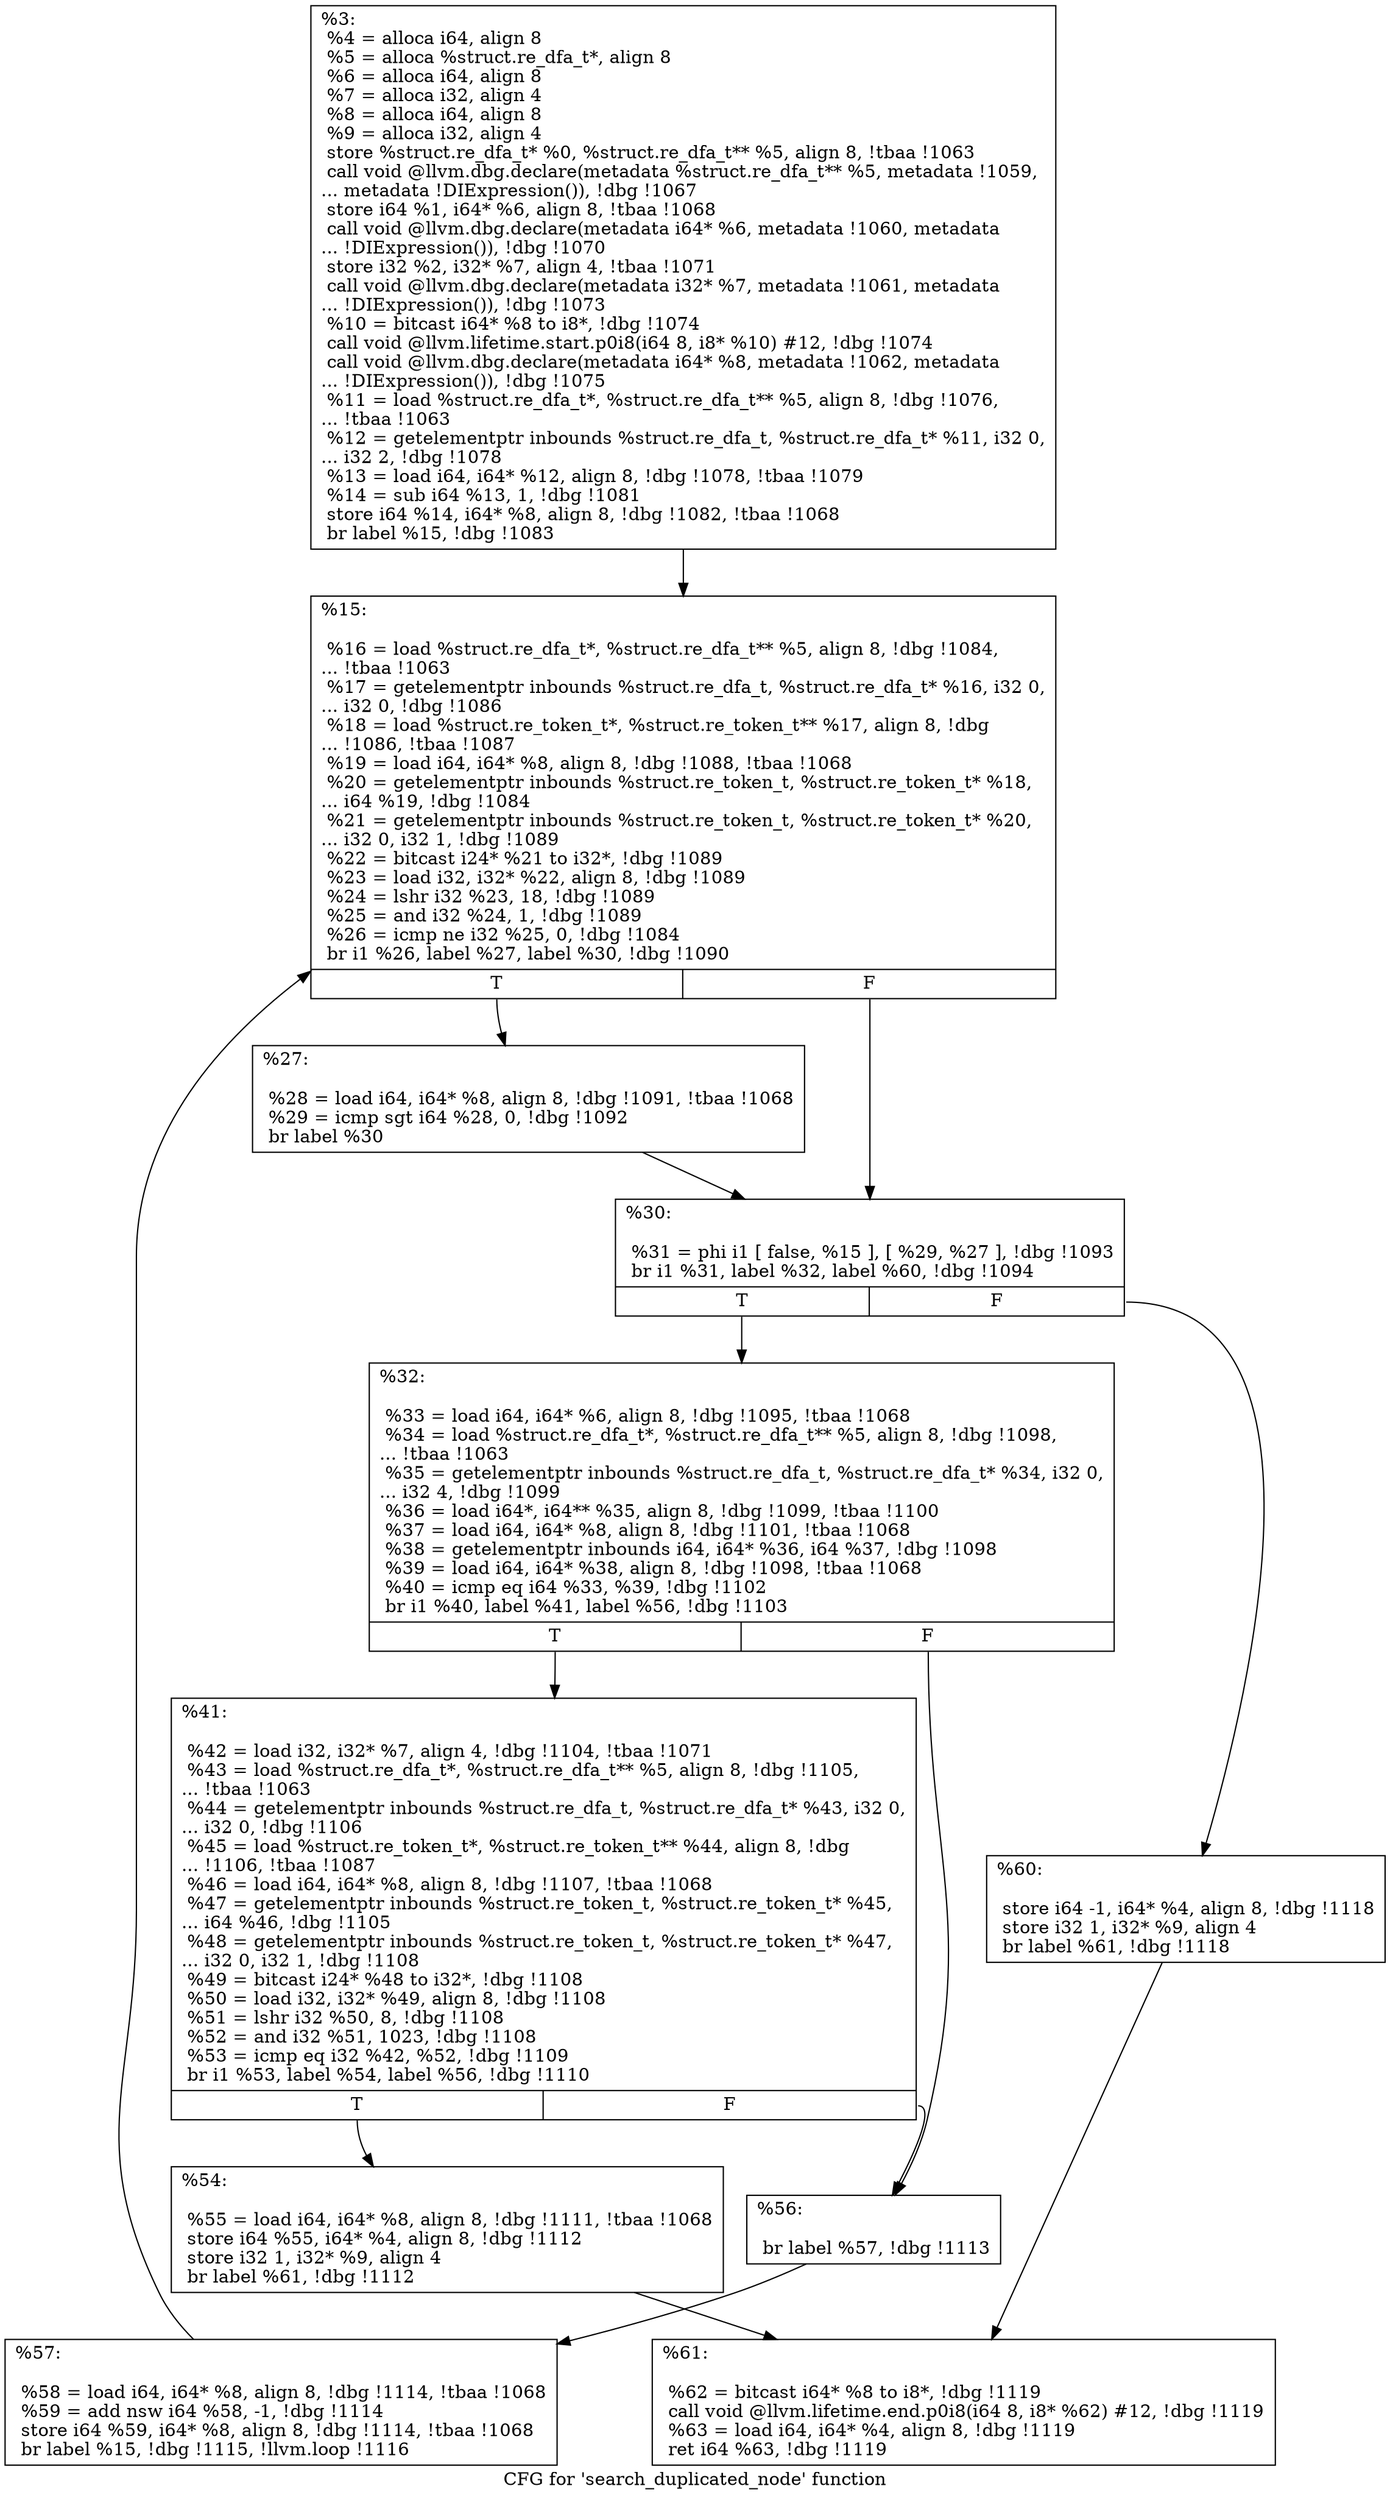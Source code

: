 digraph "CFG for 'search_duplicated_node' function" {
	label="CFG for 'search_duplicated_node' function";

	Node0xb999d0 [shape=record,label="{%3:\l  %4 = alloca i64, align 8\l  %5 = alloca %struct.re_dfa_t*, align 8\l  %6 = alloca i64, align 8\l  %7 = alloca i32, align 4\l  %8 = alloca i64, align 8\l  %9 = alloca i32, align 4\l  store %struct.re_dfa_t* %0, %struct.re_dfa_t** %5, align 8, !tbaa !1063\l  call void @llvm.dbg.declare(metadata %struct.re_dfa_t** %5, metadata !1059,\l... metadata !DIExpression()), !dbg !1067\l  store i64 %1, i64* %6, align 8, !tbaa !1068\l  call void @llvm.dbg.declare(metadata i64* %6, metadata !1060, metadata\l... !DIExpression()), !dbg !1070\l  store i32 %2, i32* %7, align 4, !tbaa !1071\l  call void @llvm.dbg.declare(metadata i32* %7, metadata !1061, metadata\l... !DIExpression()), !dbg !1073\l  %10 = bitcast i64* %8 to i8*, !dbg !1074\l  call void @llvm.lifetime.start.p0i8(i64 8, i8* %10) #12, !dbg !1074\l  call void @llvm.dbg.declare(metadata i64* %8, metadata !1062, metadata\l... !DIExpression()), !dbg !1075\l  %11 = load %struct.re_dfa_t*, %struct.re_dfa_t** %5, align 8, !dbg !1076,\l... !tbaa !1063\l  %12 = getelementptr inbounds %struct.re_dfa_t, %struct.re_dfa_t* %11, i32 0,\l... i32 2, !dbg !1078\l  %13 = load i64, i64* %12, align 8, !dbg !1078, !tbaa !1079\l  %14 = sub i64 %13, 1, !dbg !1081\l  store i64 %14, i64* %8, align 8, !dbg !1082, !tbaa !1068\l  br label %15, !dbg !1083\l}"];
	Node0xb999d0 -> Node0xb9d670;
	Node0xb9d670 [shape=record,label="{%15:\l\l  %16 = load %struct.re_dfa_t*, %struct.re_dfa_t** %5, align 8, !dbg !1084,\l... !tbaa !1063\l  %17 = getelementptr inbounds %struct.re_dfa_t, %struct.re_dfa_t* %16, i32 0,\l... i32 0, !dbg !1086\l  %18 = load %struct.re_token_t*, %struct.re_token_t** %17, align 8, !dbg\l... !1086, !tbaa !1087\l  %19 = load i64, i64* %8, align 8, !dbg !1088, !tbaa !1068\l  %20 = getelementptr inbounds %struct.re_token_t, %struct.re_token_t* %18,\l... i64 %19, !dbg !1084\l  %21 = getelementptr inbounds %struct.re_token_t, %struct.re_token_t* %20,\l... i32 0, i32 1, !dbg !1089\l  %22 = bitcast i24* %21 to i32*, !dbg !1089\l  %23 = load i32, i32* %22, align 8, !dbg !1089\l  %24 = lshr i32 %23, 18, !dbg !1089\l  %25 = and i32 %24, 1, !dbg !1089\l  %26 = icmp ne i32 %25, 0, !dbg !1084\l  br i1 %26, label %27, label %30, !dbg !1090\l|{<s0>T|<s1>F}}"];
	Node0xb9d670:s0 -> Node0xb9d6c0;
	Node0xb9d670:s1 -> Node0xb9d710;
	Node0xb9d6c0 [shape=record,label="{%27:\l\l  %28 = load i64, i64* %8, align 8, !dbg !1091, !tbaa !1068\l  %29 = icmp sgt i64 %28, 0, !dbg !1092\l  br label %30\l}"];
	Node0xb9d6c0 -> Node0xb9d710;
	Node0xb9d710 [shape=record,label="{%30:\l\l  %31 = phi i1 [ false, %15 ], [ %29, %27 ], !dbg !1093\l  br i1 %31, label %32, label %60, !dbg !1094\l|{<s0>T|<s1>F}}"];
	Node0xb9d710:s0 -> Node0xb9d760;
	Node0xb9d710:s1 -> Node0xb9d8f0;
	Node0xb9d760 [shape=record,label="{%32:\l\l  %33 = load i64, i64* %6, align 8, !dbg !1095, !tbaa !1068\l  %34 = load %struct.re_dfa_t*, %struct.re_dfa_t** %5, align 8, !dbg !1098,\l... !tbaa !1063\l  %35 = getelementptr inbounds %struct.re_dfa_t, %struct.re_dfa_t* %34, i32 0,\l... i32 4, !dbg !1099\l  %36 = load i64*, i64** %35, align 8, !dbg !1099, !tbaa !1100\l  %37 = load i64, i64* %8, align 8, !dbg !1101, !tbaa !1068\l  %38 = getelementptr inbounds i64, i64* %36, i64 %37, !dbg !1098\l  %39 = load i64, i64* %38, align 8, !dbg !1098, !tbaa !1068\l  %40 = icmp eq i64 %33, %39, !dbg !1102\l  br i1 %40, label %41, label %56, !dbg !1103\l|{<s0>T|<s1>F}}"];
	Node0xb9d760:s0 -> Node0xb9d7b0;
	Node0xb9d760:s1 -> Node0xb9d850;
	Node0xb9d7b0 [shape=record,label="{%41:\l\l  %42 = load i32, i32* %7, align 4, !dbg !1104, !tbaa !1071\l  %43 = load %struct.re_dfa_t*, %struct.re_dfa_t** %5, align 8, !dbg !1105,\l... !tbaa !1063\l  %44 = getelementptr inbounds %struct.re_dfa_t, %struct.re_dfa_t* %43, i32 0,\l... i32 0, !dbg !1106\l  %45 = load %struct.re_token_t*, %struct.re_token_t** %44, align 8, !dbg\l... !1106, !tbaa !1087\l  %46 = load i64, i64* %8, align 8, !dbg !1107, !tbaa !1068\l  %47 = getelementptr inbounds %struct.re_token_t, %struct.re_token_t* %45,\l... i64 %46, !dbg !1105\l  %48 = getelementptr inbounds %struct.re_token_t, %struct.re_token_t* %47,\l... i32 0, i32 1, !dbg !1108\l  %49 = bitcast i24* %48 to i32*, !dbg !1108\l  %50 = load i32, i32* %49, align 8, !dbg !1108\l  %51 = lshr i32 %50, 8, !dbg !1108\l  %52 = and i32 %51, 1023, !dbg !1108\l  %53 = icmp eq i32 %42, %52, !dbg !1109\l  br i1 %53, label %54, label %56, !dbg !1110\l|{<s0>T|<s1>F}}"];
	Node0xb9d7b0:s0 -> Node0xb9d800;
	Node0xb9d7b0:s1 -> Node0xb9d850;
	Node0xb9d800 [shape=record,label="{%54:\l\l  %55 = load i64, i64* %8, align 8, !dbg !1111, !tbaa !1068\l  store i64 %55, i64* %4, align 8, !dbg !1112\l  store i32 1, i32* %9, align 4\l  br label %61, !dbg !1112\l}"];
	Node0xb9d800 -> Node0xb9d940;
	Node0xb9d850 [shape=record,label="{%56:\l\l  br label %57, !dbg !1113\l}"];
	Node0xb9d850 -> Node0xb9d8a0;
	Node0xb9d8a0 [shape=record,label="{%57:\l\l  %58 = load i64, i64* %8, align 8, !dbg !1114, !tbaa !1068\l  %59 = add nsw i64 %58, -1, !dbg !1114\l  store i64 %59, i64* %8, align 8, !dbg !1114, !tbaa !1068\l  br label %15, !dbg !1115, !llvm.loop !1116\l}"];
	Node0xb9d8a0 -> Node0xb9d670;
	Node0xb9d8f0 [shape=record,label="{%60:\l\l  store i64 -1, i64* %4, align 8, !dbg !1118\l  store i32 1, i32* %9, align 4\l  br label %61, !dbg !1118\l}"];
	Node0xb9d8f0 -> Node0xb9d940;
	Node0xb9d940 [shape=record,label="{%61:\l\l  %62 = bitcast i64* %8 to i8*, !dbg !1119\l  call void @llvm.lifetime.end.p0i8(i64 8, i8* %62) #12, !dbg !1119\l  %63 = load i64, i64* %4, align 8, !dbg !1119\l  ret i64 %63, !dbg !1119\l}"];
}
